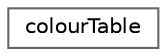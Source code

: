 digraph "Graphical Class Hierarchy"
{
 // LATEX_PDF_SIZE
  bgcolor="transparent";
  edge [fontname=Helvetica,fontsize=10,labelfontname=Helvetica,labelfontsize=10];
  node [fontname=Helvetica,fontsize=10,shape=box,height=0.2,width=0.4];
  rankdir="LR";
  Node0 [id="Node000000",label="colourTable",height=0.2,width=0.4,color="grey40", fillcolor="white", style="filled",URL="$classFoam_1_1colourTable.html",tooltip="Base class for generating a colour table from node points."];
}
